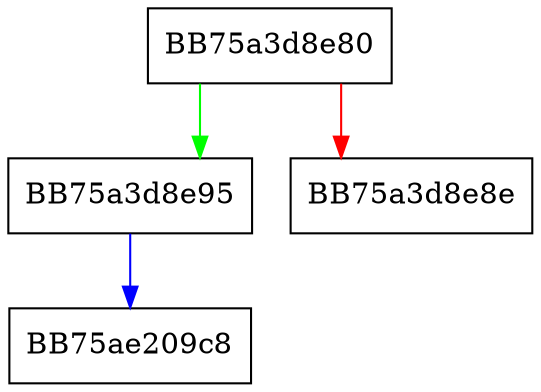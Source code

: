 digraph __std_fs_directory_iterator_advance {
  node [shape="box"];
  graph [splines=ortho];
  BB75a3d8e80 -> BB75a3d8e95 [color="green"];
  BB75a3d8e80 -> BB75a3d8e8e [color="red"];
  BB75a3d8e95 -> BB75ae209c8 [color="blue"];
}